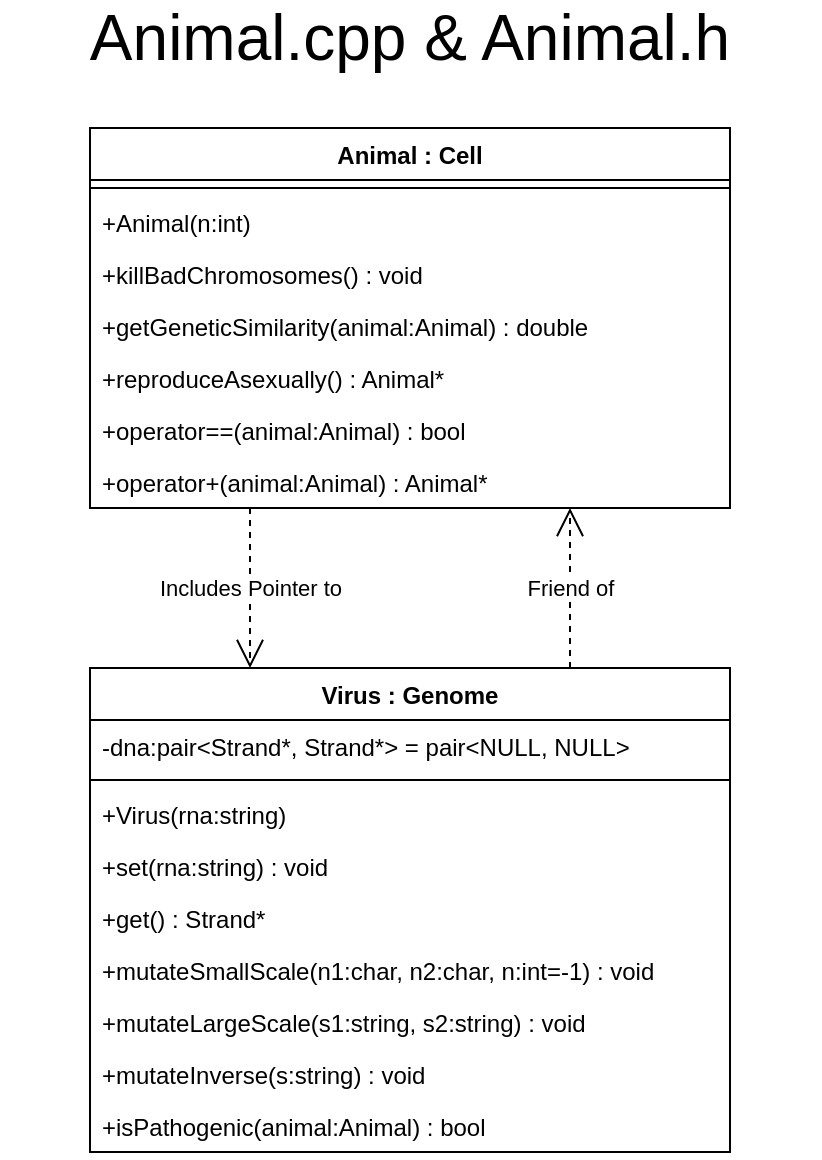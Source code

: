 <mxfile version="20.8.16" type="device"><diagram name="Page-1" id="AK4Bi27KE11lEggjjdjt"><mxGraphModel dx="1376" dy="843" grid="1" gridSize="10" guides="1" tooltips="1" connect="1" arrows="1" fold="1" page="1" pageScale="1" pageWidth="850" pageHeight="1100" math="0" shadow="0"><root><mxCell id="0"/><mxCell id="1" parent="0"/><mxCell id="vSwrusfCnmqZzaDQsNbQ-17" value="Virus : Genome" style="swimlane;fontStyle=1;align=center;verticalAlign=top;childLayout=stackLayout;horizontal=1;startSize=26;horizontalStack=0;resizeParent=1;resizeLast=0;collapsible=1;marginBottom=0;rounded=0;shadow=0;strokeWidth=1;" vertex="1" parent="1"><mxGeometry x="80" y="350" width="320" height="242" as="geometry"><mxRectangle x="130" y="380" width="160" height="26" as="alternateBounds"/></mxGeometry></mxCell><mxCell id="vSwrusfCnmqZzaDQsNbQ-18" value="-dna:pair&lt;Strand*, Strand*&gt; = pair&lt;NULL, NULL&gt;" style="text;align=left;verticalAlign=top;spacingLeft=4;spacingRight=4;overflow=hidden;rotatable=0;points=[[0,0.5],[1,0.5]];portConstraint=eastwest;" vertex="1" parent="vSwrusfCnmqZzaDQsNbQ-17"><mxGeometry y="26" width="320" height="26" as="geometry"/></mxCell><mxCell id="vSwrusfCnmqZzaDQsNbQ-19" value="" style="line;html=1;strokeWidth=1;align=left;verticalAlign=middle;spacingTop=-1;spacingLeft=3;spacingRight=3;rotatable=0;labelPosition=right;points=[];portConstraint=eastwest;" vertex="1" parent="vSwrusfCnmqZzaDQsNbQ-17"><mxGeometry y="52" width="320" height="8" as="geometry"/></mxCell><mxCell id="vSwrusfCnmqZzaDQsNbQ-20" value="+Virus(rna:string)" style="text;align=left;verticalAlign=top;spacingLeft=4;spacingRight=4;overflow=hidden;rotatable=0;points=[[0,0.5],[1,0.5]];portConstraint=eastwest;" vertex="1" parent="vSwrusfCnmqZzaDQsNbQ-17"><mxGeometry y="60" width="320" height="26" as="geometry"/></mxCell><mxCell id="vSwrusfCnmqZzaDQsNbQ-21" value="+set(rna:string) : void" style="text;align=left;verticalAlign=top;spacingLeft=4;spacingRight=4;overflow=hidden;rotatable=0;points=[[0,0.5],[1,0.5]];portConstraint=eastwest;" vertex="1" parent="vSwrusfCnmqZzaDQsNbQ-17"><mxGeometry y="86" width="320" height="26" as="geometry"/></mxCell><mxCell id="vSwrusfCnmqZzaDQsNbQ-22" value="+get() : Strand*" style="text;align=left;verticalAlign=top;spacingLeft=4;spacingRight=4;overflow=hidden;rotatable=0;points=[[0,0.5],[1,0.5]];portConstraint=eastwest;" vertex="1" parent="vSwrusfCnmqZzaDQsNbQ-17"><mxGeometry y="112" width="320" height="26" as="geometry"/></mxCell><mxCell id="vSwrusfCnmqZzaDQsNbQ-23" value="+mutateSmallScale(n1:char, n2:char, n:int=-1) : void" style="text;align=left;verticalAlign=top;spacingLeft=4;spacingRight=4;overflow=hidden;rotatable=0;points=[[0,0.5],[1,0.5]];portConstraint=eastwest;" vertex="1" parent="vSwrusfCnmqZzaDQsNbQ-17"><mxGeometry y="138" width="320" height="26" as="geometry"/></mxCell><mxCell id="vSwrusfCnmqZzaDQsNbQ-24" value="+mutateLargeScale(s1:string, s2:string) : void" style="text;align=left;verticalAlign=top;spacingLeft=4;spacingRight=4;overflow=hidden;rotatable=0;points=[[0,0.5],[1,0.5]];portConstraint=eastwest;" vertex="1" parent="vSwrusfCnmqZzaDQsNbQ-17"><mxGeometry y="164" width="320" height="26" as="geometry"/></mxCell><mxCell id="vSwrusfCnmqZzaDQsNbQ-25" value="+mutateInverse(s:string) : void" style="text;align=left;verticalAlign=top;spacingLeft=4;spacingRight=4;overflow=hidden;rotatable=0;points=[[0,0.5],[1,0.5]];portConstraint=eastwest;" vertex="1" parent="vSwrusfCnmqZzaDQsNbQ-17"><mxGeometry y="190" width="320" height="26" as="geometry"/></mxCell><mxCell id="vSwrusfCnmqZzaDQsNbQ-54" value="+isPathogenic(animal:Animal) : bool" style="text;align=left;verticalAlign=top;spacingLeft=4;spacingRight=4;overflow=hidden;rotatable=0;points=[[0,0.5],[1,0.5]];portConstraint=eastwest;" vertex="1" parent="vSwrusfCnmqZzaDQsNbQ-17"><mxGeometry y="216" width="320" height="26" as="geometry"/></mxCell><mxCell id="vSwrusfCnmqZzaDQsNbQ-35" value="Animal : Cell" style="swimlane;fontStyle=1;align=center;verticalAlign=top;childLayout=stackLayout;horizontal=1;startSize=26;horizontalStack=0;resizeParent=1;resizeLast=0;collapsible=1;marginBottom=0;rounded=0;shadow=0;strokeWidth=1;" vertex="1" parent="1"><mxGeometry x="80" y="80" width="320" height="190" as="geometry"><mxRectangle x="130" y="380" width="160" height="26" as="alternateBounds"/></mxGeometry></mxCell><mxCell id="vSwrusfCnmqZzaDQsNbQ-38" value="" style="line;html=1;strokeWidth=1;align=left;verticalAlign=middle;spacingTop=-1;spacingLeft=3;spacingRight=3;rotatable=0;labelPosition=right;points=[];portConstraint=eastwest;" vertex="1" parent="vSwrusfCnmqZzaDQsNbQ-35"><mxGeometry y="26" width="320" height="8" as="geometry"/></mxCell><mxCell id="vSwrusfCnmqZzaDQsNbQ-39" value="+Animal(n:int)" style="text;align=left;verticalAlign=top;spacingLeft=4;spacingRight=4;overflow=hidden;rotatable=0;points=[[0,0.5],[1,0.5]];portConstraint=eastwest;" vertex="1" parent="vSwrusfCnmqZzaDQsNbQ-35"><mxGeometry y="34" width="320" height="26" as="geometry"/></mxCell><mxCell id="vSwrusfCnmqZzaDQsNbQ-52" value="+killBadChromosomes() : void" style="text;align=left;verticalAlign=top;spacingLeft=4;spacingRight=4;overflow=hidden;rotatable=0;points=[[0,0.5],[1,0.5]];portConstraint=eastwest;" vertex="1" parent="vSwrusfCnmqZzaDQsNbQ-35"><mxGeometry y="60" width="320" height="26" as="geometry"/></mxCell><mxCell id="vSwrusfCnmqZzaDQsNbQ-45" value="+getGeneticSimilarity(animal:Animal) : double" style="text;align=left;verticalAlign=top;spacingLeft=4;spacingRight=4;overflow=hidden;rotatable=0;points=[[0,0.5],[1,0.5]];portConstraint=eastwest;" vertex="1" parent="vSwrusfCnmqZzaDQsNbQ-35"><mxGeometry y="86" width="320" height="26" as="geometry"/></mxCell><mxCell id="vSwrusfCnmqZzaDQsNbQ-49" value="+reproduceAsexually() : Animal*" style="text;align=left;verticalAlign=top;spacingLeft=4;spacingRight=4;overflow=hidden;rotatable=0;points=[[0,0.5],[1,0.5]];portConstraint=eastwest;" vertex="1" parent="vSwrusfCnmqZzaDQsNbQ-35"><mxGeometry y="112" width="320" height="26" as="geometry"/></mxCell><mxCell id="vSwrusfCnmqZzaDQsNbQ-50" value="+operator==(animal:Animal) : bool" style="text;align=left;verticalAlign=top;spacingLeft=4;spacingRight=4;overflow=hidden;rotatable=0;points=[[0,0.5],[1,0.5]];portConstraint=eastwest;" vertex="1" parent="vSwrusfCnmqZzaDQsNbQ-35"><mxGeometry y="138" width="320" height="26" as="geometry"/></mxCell><mxCell id="vSwrusfCnmqZzaDQsNbQ-51" value="+operator+(animal:Animal) : Animal*" style="text;align=left;verticalAlign=top;spacingLeft=4;spacingRight=4;overflow=hidden;rotatable=0;points=[[0,0.5],[1,0.5]];portConstraint=eastwest;" vertex="1" parent="vSwrusfCnmqZzaDQsNbQ-35"><mxGeometry y="164" width="320" height="26" as="geometry"/></mxCell><mxCell id="vSwrusfCnmqZzaDQsNbQ-47" value="Includes Pointer to" style="endArrow=open;endSize=12;dashed=1;html=1;rounded=0;entryX=0.25;entryY=0;entryDx=0;entryDy=0;exitX=0.25;exitY=1;exitDx=0;exitDy=0;" edge="1" parent="1" source="vSwrusfCnmqZzaDQsNbQ-35" target="vSwrusfCnmqZzaDQsNbQ-17"><mxGeometry width="160" relative="1" as="geometry"><mxPoint x="140" y="290" as="sourcePoint"/><mxPoint x="-70" y="60" as="targetPoint"/><Array as="points"/></mxGeometry></mxCell><mxCell id="vSwrusfCnmqZzaDQsNbQ-48" value="&lt;span style=&quot;font-size: 32px;&quot;&gt;Animal.cpp&lt;/span&gt; &amp;amp; &lt;span style=&quot;font-size: 32px;&quot;&gt;Animal.h&lt;/span&gt;" style="text;html=1;strokeColor=none;fillColor=none;align=center;verticalAlign=middle;whiteSpace=wrap;rounded=0;fontSize=32;" vertex="1" parent="1"><mxGeometry x="35" y="20" width="410" height="30" as="geometry"/></mxCell><mxCell id="vSwrusfCnmqZzaDQsNbQ-53" value="Friend of" style="endArrow=open;endSize=12;dashed=1;html=1;rounded=0;entryX=0.75;entryY=1;entryDx=0;entryDy=0;exitX=0.75;exitY=0;exitDx=0;exitDy=0;" edge="1" parent="1" source="vSwrusfCnmqZzaDQsNbQ-17" target="vSwrusfCnmqZzaDQsNbQ-35"><mxGeometry width="160" relative="1" as="geometry"><mxPoint x="320" y="370" as="sourcePoint"/><mxPoint x="320" y="460" as="targetPoint"/><Array as="points"/></mxGeometry></mxCell></root></mxGraphModel></diagram></mxfile>